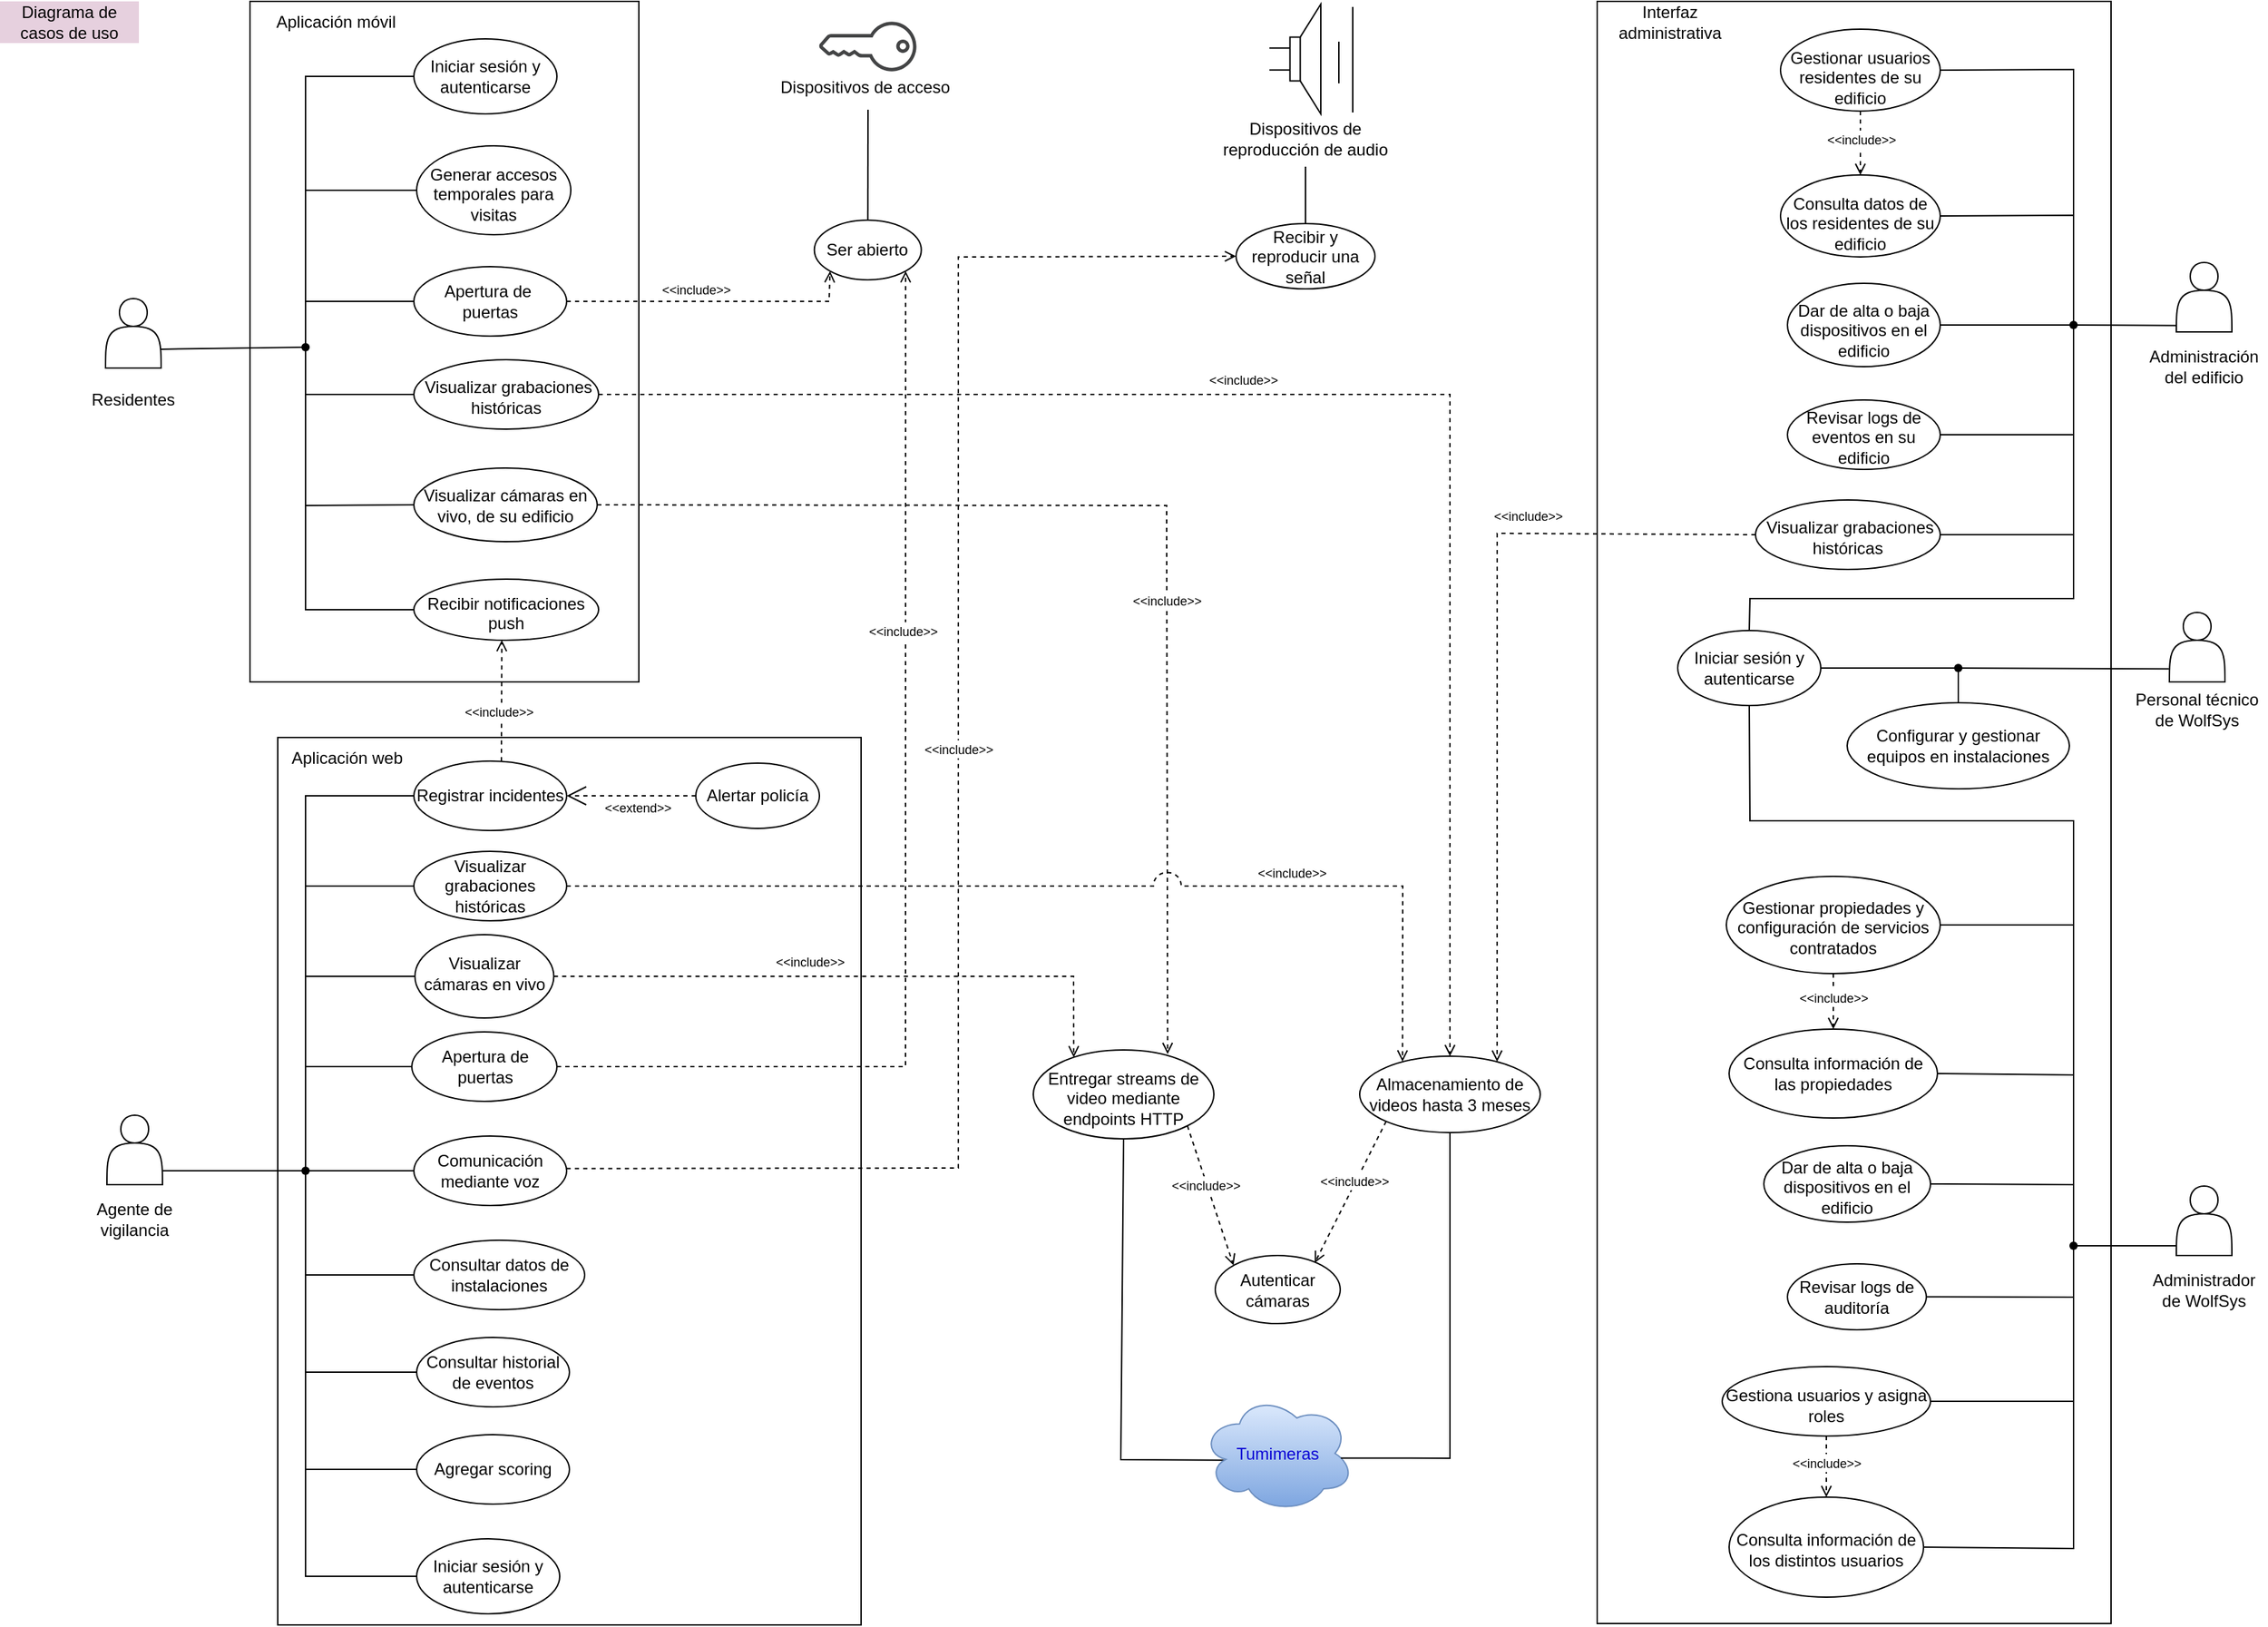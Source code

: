 <mxfile version="27.1.4">
  <diagram id="4iUrGiDWm0vwghRZuXir" name="Página-2">
    <mxGraphModel dx="2037" dy="1176" grid="1" gridSize="10" guides="1" tooltips="1" connect="1" arrows="1" fold="1" page="1" pageScale="1" pageWidth="827" pageHeight="1169" math="0" shadow="0">
      <root>
        <mxCell id="0" />
        <mxCell id="1" parent="0" />
        <mxCell id="lQxWWNtqG4bDfmxigFCw-112" value="" style="rounded=0;whiteSpace=wrap;html=1;fillColor=none;" parent="1" vertex="1">
          <mxGeometry x="210" y="530" width="420" height="639" as="geometry" />
        </mxCell>
        <mxCell id="lQxWWNtqG4bDfmxigFCw-110" value="" style="group" parent="1" vertex="1" connectable="0">
          <mxGeometry x="190" width="280" height="490" as="geometry" />
        </mxCell>
        <mxCell id="lQxWWNtqG4bDfmxigFCw-108" value="" style="rounded=0;whiteSpace=wrap;html=1;fillColor=none;" parent="lQxWWNtqG4bDfmxigFCw-110" vertex="1">
          <mxGeometry width="280" height="490" as="geometry" />
        </mxCell>
        <mxCell id="lQxWWNtqG4bDfmxigFCw-109" value="Aplicación móvil" style="text;html=1;align=center;verticalAlign=middle;whiteSpace=wrap;rounded=0;" parent="lQxWWNtqG4bDfmxigFCw-110" vertex="1">
          <mxGeometry x="6.5" width="110" height="30" as="geometry" />
        </mxCell>
        <mxCell id="lQxWWNtqG4bDfmxigFCw-114" value="" style="group" parent="1" vertex="1" connectable="0">
          <mxGeometry x="1160" width="370" height="1168" as="geometry" />
        </mxCell>
        <mxCell id="lQxWWNtqG4bDfmxigFCw-115" value="" style="rounded=0;whiteSpace=wrap;html=1;fillColor=none;" parent="lQxWWNtqG4bDfmxigFCw-114" vertex="1">
          <mxGeometry width="370" height="1168" as="geometry" />
        </mxCell>
        <mxCell id="lQxWWNtqG4bDfmxigFCw-116" value="Interfaz administrativa" style="text;html=1;align=center;verticalAlign=middle;whiteSpace=wrap;rounded=0;" parent="lQxWWNtqG4bDfmxigFCw-114" vertex="1">
          <mxGeometry width="104.68" height="30" as="geometry" />
        </mxCell>
        <mxCell id="KNWTGvwMhmIZGca2zw6_-16" value="Configurar y gestionar equipos en instalaciones" style="ellipse;whiteSpace=wrap;html=1;" parent="lQxWWNtqG4bDfmxigFCw-114" vertex="1">
          <mxGeometry x="180" y="505" width="160" height="62" as="geometry" />
        </mxCell>
        <mxCell id="HXHthZ5sKbgWvXNS_RRS-1" value="Iniciar sesión y autenticarse" style="ellipse;whiteSpace=wrap;html=1;" parent="lQxWWNtqG4bDfmxigFCw-114" vertex="1">
          <mxGeometry x="58" y="453" width="103" height="54" as="geometry" />
        </mxCell>
        <mxCell id="HXHthZ5sKbgWvXNS_RRS-4" value="" style="shape=waypoint;sketch=0;fillStyle=solid;size=6;pointerEvents=1;points=[];fillColor=none;resizable=0;rotatable=0;perimeter=centerPerimeter;snapToPoint=1;" parent="lQxWWNtqG4bDfmxigFCw-114" vertex="1">
          <mxGeometry x="250" y="470" width="20" height="20" as="geometry" />
        </mxCell>
        <mxCell id="HXHthZ5sKbgWvXNS_RRS-5" value="" style="endArrow=none;html=1;rounded=0;entryX=0.5;entryY=1.05;entryDx=0;entryDy=0;entryPerimeter=0;exitX=0.5;exitY=0;exitDx=0;exitDy=0;" parent="lQxWWNtqG4bDfmxigFCw-114" source="KNWTGvwMhmIZGca2zw6_-16" target="HXHthZ5sKbgWvXNS_RRS-4" edge="1">
          <mxGeometry width="50" height="50" relative="1" as="geometry">
            <mxPoint x="-100" y="540" as="sourcePoint" />
            <mxPoint x="-50" y="490" as="targetPoint" />
          </mxGeometry>
        </mxCell>
        <mxCell id="HXHthZ5sKbgWvXNS_RRS-6" value="" style="endArrow=none;html=1;rounded=0;entryX=0.3;entryY=0.55;entryDx=0;entryDy=0;entryPerimeter=0;exitX=1;exitY=0.5;exitDx=0;exitDy=0;" parent="lQxWWNtqG4bDfmxigFCw-114" source="HXHthZ5sKbgWvXNS_RRS-1" target="HXHthZ5sKbgWvXNS_RRS-4" edge="1">
          <mxGeometry width="50" height="50" relative="1" as="geometry">
            <mxPoint x="200" y="535" as="sourcePoint" />
            <mxPoint x="200" y="510" as="targetPoint" />
          </mxGeometry>
        </mxCell>
        <mxCell id="eDjh6nL97lz1F-s8YSqw-1" value="Diagrama de casos de uso" style="text;strokeColor=none;align=center;fillColor=#E6D0DE;html=1;verticalAlign=middle;whiteSpace=wrap;rounded=0;" parent="1" vertex="1">
          <mxGeometry x="10" width="100" height="30" as="geometry" />
        </mxCell>
        <mxCell id="KNWTGvwMhmIZGca2zw6_-7" value="&lt;div style=&quot;padding-top: 10px;&quot;&gt;&lt;font style=&quot;background-color: transparent; color: light-dark(rgb(0, 0, 0), rgb(255, 255, 255));&quot;&gt;G&lt;/font&gt;&lt;span style=&quot;background-color: transparent; color: light-dark(rgb(0, 0, 0), rgb(255, 255, 255));&quot;&gt;estionar usuarios residentes de su edificio&lt;/span&gt;&lt;/div&gt;" style="ellipse;whiteSpace=wrap;html=1;" parent="1" vertex="1">
          <mxGeometry x="1292" y="20" width="115" height="59" as="geometry" />
        </mxCell>
        <mxCell id="KNWTGvwMhmIZGca2zw6_-9" value="Dar de alta o baja dispositivos en el edificio" style="ellipse;whiteSpace=wrap;html=1;spacingTop=8;" parent="1" vertex="1">
          <mxGeometry x="1297" y="203" width="110" height="60" as="geometry" />
        </mxCell>
        <mxCell id="KNWTGvwMhmIZGca2zw6_-10" value="Revisar logs de eventos en su edificio" style="ellipse;whiteSpace=wrap;html=1;spacingTop=3;" parent="1" vertex="1">
          <mxGeometry x="1297" y="287" width="110" height="50" as="geometry" />
        </mxCell>
        <mxCell id="KNWTGvwMhmIZGca2zw6_-21" style="rounded=0;orthogonalLoop=1;jettySize=auto;html=1;entryX=0.767;entryY=1.033;entryDx=0;entryDy=0;endArrow=none;startFill=0;exitX=-0.008;exitY=0.813;exitDx=0;exitDy=0;exitPerimeter=0;entryPerimeter=0;" parent="1" source="KNWTGvwMhmIZGca2zw6_-15" target="HXHthZ5sKbgWvXNS_RRS-4" edge="1">
          <mxGeometry relative="1" as="geometry" />
        </mxCell>
        <mxCell id="jyVsmavHeeUqykLu8KDK-3" value="Apertura de&amp;nbsp;&lt;div&gt;puertas&lt;/div&gt;" style="ellipse;whiteSpace=wrap;html=1;" parent="1" vertex="1">
          <mxGeometry x="308" y="191" width="110" height="50" as="geometry" />
        </mxCell>
        <mxCell id="jyVsmavHeeUqykLu8KDK-9" value="Iniciar sesión y autenticarse" style="ellipse;whiteSpace=wrap;html=1;" parent="1" vertex="1">
          <mxGeometry x="308" y="27" width="103" height="54" as="geometry" />
        </mxCell>
        <mxCell id="lQxWWNtqG4bDfmxigFCw-46" style="rounded=0;orthogonalLoop=1;jettySize=auto;html=1;entryX=0.5;entryY=1;entryDx=0;entryDy=0;endArrow=none;startFill=0;exitX=0.153;exitY=0.558;exitDx=0;exitDy=0;exitPerimeter=0;" parent="1" source="fflOMiYAB2_iitW6ZZtB-2" target="dlPl0Mrd2QcQ7hibD2nx-1" edge="1">
          <mxGeometry relative="1" as="geometry">
            <mxPoint x="885.78" y="920.015" as="sourcePoint" />
            <mxPoint x="819" y="847" as="targetPoint" />
            <Array as="points">
              <mxPoint x="817" y="1050" />
            </Array>
          </mxGeometry>
        </mxCell>
        <mxCell id="fflOMiYAB2_iitW6ZZtB-2" value="Tumimeras" style="ellipse;shape=cloud;whiteSpace=wrap;html=1;fillColor=#dae8fc;strokeColor=#6c8ebf;gradientColor=#7ea6e0;fontColor=#0A03D5;" parent="1" vertex="1">
          <mxGeometry x="875" y="1003" width="110" height="85" as="geometry" />
        </mxCell>
        <mxCell id="dlPl0Mrd2QcQ7hibD2nx-1" value="Entregar streams de video mediante endpoints HTTP" style="ellipse;whiteSpace=wrap;html=1;spacingTop=5;" parent="1" vertex="1">
          <mxGeometry x="754" y="755" width="130" height="64" as="geometry" />
        </mxCell>
        <mxCell id="dlPl0Mrd2QcQ7hibD2nx-2" value="Almacenamiento de videos hasta 3 meses" style="ellipse;whiteSpace=wrap;html=1;" parent="1" vertex="1">
          <mxGeometry x="989" y="759.5" width="130" height="55" as="geometry" />
        </mxCell>
        <mxCell id="EDgg9b5FQJ5HNzyZv6Cs-2" value="" style="group" parent="1" vertex="1" connectable="0">
          <mxGeometry x="76" y="227" width="60" height="90" as="geometry" />
        </mxCell>
        <mxCell id="KNWTGvwMhmIZGca2zw6_-30" value="" style="shape=actor;whiteSpace=wrap;html=1;" parent="EDgg9b5FQJ5HNzyZv6Cs-2" vertex="1">
          <mxGeometry x="10" y="-13" width="40" height="50" as="geometry" />
        </mxCell>
        <mxCell id="EDgg9b5FQJ5HNzyZv6Cs-1" value="Residentes" style="text;html=1;align=center;verticalAlign=middle;whiteSpace=wrap;rounded=0;" parent="EDgg9b5FQJ5HNzyZv6Cs-2" vertex="1">
          <mxGeometry y="45" width="60" height="30" as="geometry" />
        </mxCell>
        <mxCell id="EDgg9b5FQJ5HNzyZv6Cs-6" value="" style="group" parent="1" vertex="1" connectable="0">
          <mxGeometry x="1552" y="188" width="90" height="90" as="geometry" />
        </mxCell>
        <mxCell id="UINYbhBxGCAPwCGBpaNX-1" value="" style="shape=actor;whiteSpace=wrap;html=1;" parent="EDgg9b5FQJ5HNzyZv6Cs-6" vertex="1">
          <mxGeometry x="25" width="40" height="50" as="geometry" />
        </mxCell>
        <mxCell id="EDgg9b5FQJ5HNzyZv6Cs-5" value="Administración del edificio" style="text;html=1;align=center;verticalAlign=middle;whiteSpace=wrap;rounded=0;" parent="EDgg9b5FQJ5HNzyZv6Cs-6" vertex="1">
          <mxGeometry y="60" width="90" height="30" as="geometry" />
        </mxCell>
        <mxCell id="EDgg9b5FQJ5HNzyZv6Cs-8" value="" style="group" parent="1" vertex="1" connectable="0">
          <mxGeometry x="1542" y="440" width="100" height="90" as="geometry" />
        </mxCell>
        <mxCell id="lQxWWNtqG4bDfmxigFCw-42" value="" style="group" parent="EDgg9b5FQJ5HNzyZv6Cs-8" vertex="1" connectable="0">
          <mxGeometry width="100" height="90" as="geometry" />
        </mxCell>
        <mxCell id="KNWTGvwMhmIZGca2zw6_-15" value="" style="shape=actor;whiteSpace=wrap;html=1;" parent="lQxWWNtqG4bDfmxigFCw-42" vertex="1">
          <mxGeometry x="30" width="40" height="50" as="geometry" />
        </mxCell>
        <mxCell id="EDgg9b5FQJ5HNzyZv6Cs-7" value="Personal técnico&lt;div&gt;de WolfSys&lt;/div&gt;" style="text;html=1;align=center;verticalAlign=middle;whiteSpace=wrap;rounded=0;" parent="lQxWWNtqG4bDfmxigFCw-42" vertex="1">
          <mxGeometry y="50" width="100" height="40" as="geometry" />
        </mxCell>
        <mxCell id="EDgg9b5FQJ5HNzyZv6Cs-14" value="Gestionar propiedades y configuración de servicios contratados" style="ellipse;whiteSpace=wrap;html=1;spacingTop=3;" parent="1" vertex="1">
          <mxGeometry x="1253" y="630" width="154" height="70" as="geometry" />
        </mxCell>
        <mxCell id="EDgg9b5FQJ5HNzyZv6Cs-16" value="Dar de alta o baja dispositivos en el edificio" style="ellipse;whiteSpace=wrap;html=1;spacingTop=4;" parent="1" vertex="1">
          <mxGeometry x="1280" y="824" width="120" height="55" as="geometry" />
        </mxCell>
        <mxCell id="EDgg9b5FQJ5HNzyZv6Cs-17" value="Revisar logs de auditoría" style="ellipse;whiteSpace=wrap;html=1;" parent="1" vertex="1">
          <mxGeometry x="1297" y="909" width="100" height="47.5" as="geometry" />
        </mxCell>
        <mxCell id="EDgg9b5FQJ5HNzyZv6Cs-18" value="" style="group" parent="1" vertex="1" connectable="0">
          <mxGeometry x="1552" y="853" width="90" height="90" as="geometry" />
        </mxCell>
        <mxCell id="EDgg9b5FQJ5HNzyZv6Cs-19" value="" style="shape=actor;whiteSpace=wrap;html=1;" parent="EDgg9b5FQJ5HNzyZv6Cs-18" vertex="1">
          <mxGeometry x="25" width="40" height="50" as="geometry" />
        </mxCell>
        <mxCell id="EDgg9b5FQJ5HNzyZv6Cs-20" value="Administrador de WolfSys" style="text;html=1;align=center;verticalAlign=middle;whiteSpace=wrap;rounded=0;" parent="EDgg9b5FQJ5HNzyZv6Cs-18" vertex="1">
          <mxGeometry y="60" width="90" height="30" as="geometry" />
        </mxCell>
        <mxCell id="C1ZqNo3g0uRj0quv4tJb-1" value="" style="endArrow=none;html=1;rounded=0;entryX=0.39;entryY=0.57;entryDx=0;entryDy=0;entryPerimeter=0;exitX=0.985;exitY=0.729;exitDx=0;exitDy=0;exitPerimeter=0;" parent="1" source="KNWTGvwMhmIZGca2zw6_-30" target="C1ZqNo3g0uRj0quv4tJb-5" edge="1">
          <mxGeometry width="50" height="50" relative="1" as="geometry">
            <mxPoint x="131" y="281" as="sourcePoint" />
            <mxPoint x="225" y="283" as="targetPoint" />
          </mxGeometry>
        </mxCell>
        <mxCell id="C1ZqNo3g0uRj0quv4tJb-5" value="" style="shape=waypoint;sketch=0;fillStyle=solid;size=6;pointerEvents=1;points=[];fillColor=none;resizable=0;rotatable=0;perimeter=centerPerimeter;snapToPoint=1;" parent="1" vertex="1">
          <mxGeometry x="220" y="239" width="20" height="20" as="geometry" />
        </mxCell>
        <mxCell id="C1ZqNo3g0uRj0quv4tJb-8" value="" style="endArrow=none;html=1;rounded=0;entryX=0;entryY=0.5;entryDx=0;entryDy=0;exitX=0.567;exitY=0.4;exitDx=0;exitDy=0;exitPerimeter=0;startFill=0;" parent="1" source="C1ZqNo3g0uRj0quv4tJb-5" target="lQxWWNtqG4bDfmxigFCw-40" edge="1">
          <mxGeometry width="50" height="50" relative="1" as="geometry">
            <mxPoint x="230" y="313.0" as="sourcePoint" />
            <mxPoint x="308.0" y="437.5" as="targetPoint" />
            <Array as="points">
              <mxPoint x="230" y="438" />
            </Array>
          </mxGeometry>
        </mxCell>
        <mxCell id="C1ZqNo3g0uRj0quv4tJb-9" value="" style="endArrow=none;html=1;rounded=0;exitX=0.983;exitY=0.739;exitDx=0;exitDy=0;exitPerimeter=0;entryX=0;entryY=0.5;entryDx=0;entryDy=0;startFill=0;" parent="1" source="C1ZqNo3g0uRj0quv4tJb-5" target="lQxWWNtqG4bDfmxigFCw-52" edge="1">
          <mxGeometry width="50" height="50" relative="1" as="geometry">
            <mxPoint x="230" y="313.0" as="sourcePoint" />
            <mxPoint x="308.0" y="283.0" as="targetPoint" />
            <Array as="points">
              <mxPoint x="230" y="283" />
            </Array>
          </mxGeometry>
        </mxCell>
        <mxCell id="C1ZqNo3g0uRj0quv4tJb-11" value="" style="endArrow=none;html=1;rounded=0;entryX=0;entryY=0.5;entryDx=0;entryDy=0;exitX=0.606;exitY=0.578;exitDx=0;exitDy=0;exitPerimeter=0;startFill=0;" parent="1" source="C1ZqNo3g0uRj0quv4tJb-5" target="lQxWWNtqG4bDfmxigFCw-38" edge="1">
          <mxGeometry width="50" height="50" relative="1" as="geometry">
            <mxPoint x="230" y="313.0" as="sourcePoint" />
            <mxPoint x="308.0" y="363.0" as="targetPoint" />
            <Array as="points">
              <mxPoint x="230" y="363" />
            </Array>
          </mxGeometry>
        </mxCell>
        <mxCell id="C1ZqNo3g0uRj0quv4tJb-12" value="" style="endArrow=none;html=1;rounded=0;exitX=0.578;exitY=0.417;exitDx=0;exitDy=0;exitPerimeter=0;entryX=0;entryY=0.5;entryDx=0;entryDy=0;startFill=0;" parent="1" source="C1ZqNo3g0uRj0quv4tJb-5" target="jyVsmavHeeUqykLu8KDK-3" edge="1">
          <mxGeometry width="50" height="50" relative="1" as="geometry">
            <mxPoint x="230" y="313.0" as="sourcePoint" />
            <mxPoint x="301" y="435" as="targetPoint" />
            <Array as="points">
              <mxPoint x="230" y="216" />
            </Array>
          </mxGeometry>
        </mxCell>
        <mxCell id="f7MZcF2hOfcb5W9NIZy4-7" value="Comunicación mediante voz" style="ellipse;whiteSpace=wrap;html=1;" parent="1" vertex="1">
          <mxGeometry x="308" y="817" width="110" height="50" as="geometry" />
        </mxCell>
        <mxCell id="KNWTGvwMhmIZGca2zw6_-3" value="Consultar historial de eventos" style="ellipse;whiteSpace=wrap;html=1;" parent="1" vertex="1">
          <mxGeometry x="310" y="962" width="110" height="50" as="geometry" />
        </mxCell>
        <mxCell id="lQxWWNtqG4bDfmxigFCw-9" value="" style="endArrow=none;html=1;rounded=0;exitX=0.202;exitY=0.43;exitDx=0;exitDy=0;exitPerimeter=0;entryX=0;entryY=0.5;entryDx=0;entryDy=0;startFill=0;" parent="1" source="C1ZqNo3g0uRj0quv4tJb-5" target="lQxWWNtqG4bDfmxigFCw-53" edge="1">
          <mxGeometry width="50" height="50" relative="1" as="geometry">
            <mxPoint x="230" y="294" as="sourcePoint" />
            <mxPoint x="308.0" y="136.0" as="targetPoint" />
            <Array as="points">
              <mxPoint x="230" y="136" />
            </Array>
          </mxGeometry>
        </mxCell>
        <mxCell id="lQxWWNtqG4bDfmxigFCw-13" value="" style="group" parent="1" vertex="1" connectable="0">
          <mxGeometry x="77" y="802" width="60" height="90" as="geometry" />
        </mxCell>
        <mxCell id="3rKT1oW1F4L3wXqMYrQt-2" value="" style="shape=actor;whiteSpace=wrap;html=1;" parent="lQxWWNtqG4bDfmxigFCw-13" vertex="1">
          <mxGeometry x="10" width="40" height="50" as="geometry" />
        </mxCell>
        <mxCell id="EDgg9b5FQJ5HNzyZv6Cs-3" value="Agente de&lt;div&gt;vigilancia&lt;/div&gt;" style="text;html=1;align=center;verticalAlign=middle;whiteSpace=wrap;rounded=0;" parent="lQxWWNtqG4bDfmxigFCw-13" vertex="1">
          <mxGeometry y="60" width="60" height="30" as="geometry" />
        </mxCell>
        <mxCell id="lQxWWNtqG4bDfmxigFCw-15" value="" style="endArrow=none;html=1;rounded=0;exitX=0.998;exitY=0.8;exitDx=0;exitDy=0;entryX=0.39;entryY=0.57;entryDx=0;entryDy=0;entryPerimeter=0;exitPerimeter=0;" parent="1" source="3rKT1oW1F4L3wXqMYrQt-2" target="lQxWWNtqG4bDfmxigFCw-16" edge="1">
          <mxGeometry width="50" height="50" relative="1" as="geometry">
            <mxPoint x="127" y="843" as="sourcePoint" />
            <mxPoint x="225" y="843" as="targetPoint" />
          </mxGeometry>
        </mxCell>
        <mxCell id="lQxWWNtqG4bDfmxigFCw-16" value="" style="shape=waypoint;sketch=0;fillStyle=solid;size=6;pointerEvents=1;points=[];fillColor=none;resizable=0;rotatable=0;perimeter=centerPerimeter;snapToPoint=1;" parent="1" vertex="1">
          <mxGeometry x="220" y="832" width="20" height="20" as="geometry" />
        </mxCell>
        <mxCell id="lQxWWNtqG4bDfmxigFCw-17" value="" style="endArrow=none;html=1;rounded=0;entryX=0;entryY=0.5;entryDx=0;entryDy=0;exitX=0.567;exitY=0.4;exitDx=0;exitDy=0;exitPerimeter=0;startFill=0;" parent="1" source="lQxWWNtqG4bDfmxigFCw-16" target="lQxWWNtqG4bDfmxigFCw-36" edge="1">
          <mxGeometry width="50" height="50" relative="1" as="geometry">
            <mxPoint x="230" y="873.0" as="sourcePoint" />
            <mxPoint x="308.0" y="987" as="targetPoint" />
            <Array as="points">
              <mxPoint x="230" y="1057" />
            </Array>
          </mxGeometry>
        </mxCell>
        <mxCell id="lQxWWNtqG4bDfmxigFCw-18" value="" style="endArrow=none;html=1;rounded=0;exitX=0.983;exitY=0.739;exitDx=0;exitDy=0;exitPerimeter=0;entryX=0;entryY=0.5;entryDx=0;entryDy=0;startFill=0;" parent="1" source="lQxWWNtqG4bDfmxigFCw-16" target="f7MZcF2hOfcb5W9NIZy4-7" edge="1">
          <mxGeometry width="50" height="50" relative="1" as="geometry">
            <mxPoint x="230" y="873.0" as="sourcePoint" />
            <mxPoint x="308" y="843" as="targetPoint" />
          </mxGeometry>
        </mxCell>
        <mxCell id="lQxWWNtqG4bDfmxigFCw-19" value="" style="endArrow=none;html=1;rounded=0;entryX=0;entryY=0.5;entryDx=0;entryDy=0;exitX=0.606;exitY=0.578;exitDx=0;exitDy=0;exitPerimeter=0;startFill=0;" parent="1" source="lQxWWNtqG4bDfmxigFCw-16" target="KNWTGvwMhmIZGca2zw6_-3" edge="1">
          <mxGeometry width="50" height="50" relative="1" as="geometry">
            <mxPoint x="230" y="873.0" as="sourcePoint" />
            <mxPoint x="308" y="923" as="targetPoint" />
            <Array as="points">
              <mxPoint x="230" y="987" />
            </Array>
          </mxGeometry>
        </mxCell>
        <mxCell id="lQxWWNtqG4bDfmxigFCw-20" value="" style="endArrow=none;html=1;rounded=0;exitX=0.578;exitY=0.417;exitDx=0;exitDy=0;exitPerimeter=0;entryX=0;entryY=0.5;entryDx=0;entryDy=0;startFill=0;" parent="1" source="lQxWWNtqG4bDfmxigFCw-16" target="lQxWWNtqG4bDfmxigFCw-64" edge="1">
          <mxGeometry width="50" height="50" relative="1" as="geometry">
            <mxPoint x="230" y="808.0" as="sourcePoint" />
            <mxPoint x="308.0" y="702" as="targetPoint" />
            <Array as="points">
              <mxPoint x="230" y="702" />
            </Array>
          </mxGeometry>
        </mxCell>
        <mxCell id="lQxWWNtqG4bDfmxigFCw-21" value="" style="endArrow=none;html=1;rounded=0;exitX=0.202;exitY=0.43;exitDx=0;exitDy=0;exitPerimeter=0;entryX=0;entryY=0.5;entryDx=0;entryDy=0;startFill=0;" parent="1" source="lQxWWNtqG4bDfmxigFCw-16" target="lQxWWNtqG4bDfmxigFCw-65" edge="1">
          <mxGeometry width="50" height="50" relative="1" as="geometry">
            <mxPoint x="230" y="789" as="sourcePoint" />
            <mxPoint x="308" y="637" as="targetPoint" />
            <Array as="points">
              <mxPoint x="230" y="637" />
            </Array>
          </mxGeometry>
        </mxCell>
        <mxCell id="lQxWWNtqG4bDfmxigFCw-22" value="" style="endArrow=none;html=1;rounded=0;exitX=0.762;exitY=0.121;exitDx=0;exitDy=0;exitPerimeter=0;entryX=0;entryY=0.5;entryDx=0;entryDy=0;startFill=0;" parent="1" source="lQxWWNtqG4bDfmxigFCw-16" target="lQxWWNtqG4bDfmxigFCw-33" edge="1">
          <mxGeometry width="50" height="50" relative="1" as="geometry">
            <mxPoint x="291" y="818" as="sourcePoint" />
            <mxPoint x="308" y="572" as="targetPoint" />
            <Array as="points">
              <mxPoint x="230" y="572" />
            </Array>
          </mxGeometry>
        </mxCell>
        <mxCell id="lQxWWNtqG4bDfmxigFCw-23" value="Iniciar sesión y autenticarse" style="ellipse;whiteSpace=wrap;html=1;" parent="1" vertex="1">
          <mxGeometry x="310" y="1107" width="103" height="54" as="geometry" />
        </mxCell>
        <mxCell id="lQxWWNtqG4bDfmxigFCw-30" value="" style="endArrow=none;html=1;rounded=0;entryX=0;entryY=0.5;entryDx=0;entryDy=0;exitX=0.398;exitY=0.917;exitDx=0;exitDy=0;exitPerimeter=0;startFill=0;" parent="1" source="lQxWWNtqG4bDfmxigFCw-16" target="lQxWWNtqG4bDfmxigFCw-23" edge="1">
          <mxGeometry width="50" height="50" relative="1" as="geometry">
            <mxPoint x="230" y="922" as="sourcePoint" />
            <mxPoint x="308" y="1067" as="targetPoint" />
            <Array as="points">
              <mxPoint x="230" y="1134" />
            </Array>
          </mxGeometry>
        </mxCell>
        <mxCell id="lQxWWNtqG4bDfmxigFCw-31" value="" style="endArrow=none;html=1;rounded=0;exitX=0.337;exitY=0.063;exitDx=0;exitDy=0;exitPerimeter=0;entryX=0;entryY=0.5;entryDx=0;entryDy=0;strokeColor=default;startFill=0;" parent="1" source="C1ZqNo3g0uRj0quv4tJb-5" target="jyVsmavHeeUqykLu8KDK-9" edge="1">
          <mxGeometry width="50" height="50" relative="1" as="geometry">
            <mxPoint x="230" y="163" as="sourcePoint" />
            <mxPoint x="308" y="51" as="targetPoint" />
            <Array as="points">
              <mxPoint x="230" y="54" />
            </Array>
          </mxGeometry>
        </mxCell>
        <mxCell id="lQxWWNtqG4bDfmxigFCw-32" value="Alertar policía" style="ellipse;whiteSpace=wrap;html=1;" parent="1" vertex="1">
          <mxGeometry x="511" y="548.5" width="89" height="47" as="geometry" />
        </mxCell>
        <mxCell id="lQxWWNtqG4bDfmxigFCw-33" value="Registrar incidentes" style="ellipse;whiteSpace=wrap;html=1;" parent="1" vertex="1">
          <mxGeometry x="308" y="547" width="110" height="50" as="geometry" />
        </mxCell>
        <mxCell id="lQxWWNtqG4bDfmxigFCw-34" value="&amp;lt;&amp;lt;extend&amp;gt;&amp;gt;" style="endArrow=open;endSize=12;dashed=1;html=1;rounded=0;exitX=0;exitY=0.5;exitDx=0;exitDy=0;entryX=1;entryY=0.5;entryDx=0;entryDy=0;fontSize=9;" parent="1" source="lQxWWNtqG4bDfmxigFCw-32" target="lQxWWNtqG4bDfmxigFCw-33" edge="1">
          <mxGeometry x="-0.097" y="9" width="160" relative="1" as="geometry">
            <mxPoint x="633" y="200" as="sourcePoint" />
            <mxPoint x="737" y="67" as="targetPoint" />
            <mxPoint as="offset" />
          </mxGeometry>
        </mxCell>
        <mxCell id="lQxWWNtqG4bDfmxigFCw-36" value="Agregar scoring" style="ellipse;whiteSpace=wrap;html=1;" parent="1" vertex="1">
          <mxGeometry x="310" y="1032" width="110" height="50" as="geometry" />
        </mxCell>
        <mxCell id="lQxWWNtqG4bDfmxigFCw-38" value="Visualizar cámaras en vivo, de su edificio" style="ellipse;whiteSpace=wrap;html=1;" parent="1" vertex="1">
          <mxGeometry x="308" y="336" width="132" height="53" as="geometry" />
        </mxCell>
        <mxCell id="lQxWWNtqG4bDfmxigFCw-40" value="&lt;div style=&quot;padding-top: 5px;&quot;&gt;&lt;span style=&quot;background-color: transparent; color: light-dark(rgb(0, 0, 0), rgb(255, 255, 255));&quot;&gt;Recibir notificaciones push&lt;/span&gt;&lt;/div&gt;" style="ellipse;whiteSpace=wrap;html=1;" parent="1" vertex="1">
          <mxGeometry x="308" y="416" width="133" height="44" as="geometry" />
        </mxCell>
        <mxCell id="lQxWWNtqG4bDfmxigFCw-41" style="rounded=0;orthogonalLoop=1;jettySize=auto;html=1;entryX=0.476;entryY=0.996;entryDx=0;entryDy=0;entryPerimeter=0;exitX=0.573;exitY=0.003;exitDx=0;exitDy=0;exitPerimeter=0;endArrow=open;startFill=0;endFill=0;dashed=1;" parent="1" source="lQxWWNtqG4bDfmxigFCw-33" target="lQxWWNtqG4bDfmxigFCw-40" edge="1">
          <mxGeometry relative="1" as="geometry">
            <mxPoint x="371" y="551" as="sourcePoint" />
          </mxGeometry>
        </mxCell>
        <mxCell id="lQxWWNtqG4bDfmxigFCw-43" value="&lt;font style=&quot;font-size: 9px;&quot;&gt;&amp;lt;&amp;lt;include&amp;gt;&amp;gt;&lt;/font&gt;" style="edgeLabel;html=1;align=center;verticalAlign=middle;resizable=0;points=[];" parent="lQxWWNtqG4bDfmxigFCw-41" vertex="1" connectable="0">
          <mxGeometry x="0.02" relative="1" as="geometry">
            <mxPoint x="-2" y="8" as="offset" />
          </mxGeometry>
        </mxCell>
        <mxCell id="lQxWWNtqG4bDfmxigFCw-49" style="rounded=0;orthogonalLoop=1;jettySize=auto;html=1;exitX=1;exitY=1;exitDx=0;exitDy=0;endArrow=open;startFill=0;endFill=0;dashed=1;entryX=0;entryY=0;entryDx=0;entryDy=0;" parent="1" source="dlPl0Mrd2QcQ7hibD2nx-1" target="lQxWWNtqG4bDfmxigFCw-45" edge="1">
          <mxGeometry relative="1" as="geometry">
            <mxPoint x="659" y="658" as="sourcePoint" />
            <mxPoint x="934" y="682" as="targetPoint" />
          </mxGeometry>
        </mxCell>
        <mxCell id="lQxWWNtqG4bDfmxigFCw-50" value="&lt;font style=&quot;font-size: 9px;&quot;&gt;&amp;lt;&amp;lt;include&amp;gt;&amp;gt;&lt;/font&gt;" style="edgeLabel;html=1;align=center;verticalAlign=middle;resizable=0;points=[];" parent="lQxWWNtqG4bDfmxigFCw-49" vertex="1" connectable="0">
          <mxGeometry x="0.02" relative="1" as="geometry">
            <mxPoint x="-4" y="-9" as="offset" />
          </mxGeometry>
        </mxCell>
        <mxCell id="lQxWWNtqG4bDfmxigFCw-52" value="&amp;nbsp;Visualizar grabaciones históricas" style="ellipse;whiteSpace=wrap;html=1;spacingTop=3;" parent="1" vertex="1">
          <mxGeometry x="308" y="258" width="133" height="50" as="geometry" />
        </mxCell>
        <mxCell id="lQxWWNtqG4bDfmxigFCw-53" value="Generar accesos temporales para visitas" style="ellipse;whiteSpace=wrap;html=1;spacingTop=5;" parent="1" vertex="1">
          <mxGeometry x="310" y="104" width="111" height="64" as="geometry" />
        </mxCell>
        <mxCell id="lQxWWNtqG4bDfmxigFCw-55" style="rounded=0;orthogonalLoop=1;jettySize=auto;html=1;entryX=0.5;entryY=1;entryDx=0;entryDy=0;endArrow=none;startFill=0;exitX=0.913;exitY=0.539;exitDx=0;exitDy=0;exitPerimeter=0;" parent="1" source="fflOMiYAB2_iitW6ZZtB-2" target="dlPl0Mrd2QcQ7hibD2nx-2" edge="1">
          <mxGeometry relative="1" as="geometry">
            <mxPoint x="946" y="945" as="sourcePoint" />
            <mxPoint x="879" y="872" as="targetPoint" />
            <Array as="points">
              <mxPoint x="1054" y="1049" />
            </Array>
          </mxGeometry>
        </mxCell>
        <mxCell id="lQxWWNtqG4bDfmxigFCw-56" style="rounded=0;orthogonalLoop=1;jettySize=auto;html=1;exitX=0;exitY=1;exitDx=0;exitDy=0;endArrow=open;startFill=0;endFill=0;dashed=1;entryX=0.796;entryY=0.108;entryDx=0;entryDy=0;entryPerimeter=0;" parent="1" source="dlPl0Mrd2QcQ7hibD2nx-2" target="lQxWWNtqG4bDfmxigFCw-45" edge="1">
          <mxGeometry relative="1" as="geometry">
            <mxPoint x="879" y="812" as="sourcePoint" />
            <mxPoint x="911" y="829" as="targetPoint" />
          </mxGeometry>
        </mxCell>
        <mxCell id="lQxWWNtqG4bDfmxigFCw-57" value="&lt;font style=&quot;font-size: 9px;&quot;&gt;&amp;lt;&amp;lt;include&amp;gt;&amp;gt;&lt;/font&gt;" style="edgeLabel;html=1;align=center;verticalAlign=middle;resizable=0;points=[];" parent="lQxWWNtqG4bDfmxigFCw-56" vertex="1" connectable="0">
          <mxGeometry x="0.02" relative="1" as="geometry">
            <mxPoint x="3" y="-9" as="offset" />
          </mxGeometry>
        </mxCell>
        <mxCell id="lQxWWNtqG4bDfmxigFCw-45" value="Autenticar cámaras" style="ellipse;whiteSpace=wrap;html=1;spacingTop=0;" parent="1" vertex="1">
          <mxGeometry x="885" y="903" width="90" height="49" as="geometry" />
        </mxCell>
        <mxCell id="lQxWWNtqG4bDfmxigFCw-58" value="Consultar datos de instalaciones" style="ellipse;whiteSpace=wrap;html=1;" parent="1" vertex="1">
          <mxGeometry x="308" y="892" width="123" height="50" as="geometry" />
        </mxCell>
        <mxCell id="lQxWWNtqG4bDfmxigFCw-59" value="Apertura de puertas" style="ellipse;whiteSpace=wrap;html=1;" parent="1" vertex="1">
          <mxGeometry x="306.5" y="742" width="104.5" height="50" as="geometry" />
        </mxCell>
        <mxCell id="lQxWWNtqG4bDfmxigFCw-60" value="" style="endArrow=none;html=1;rounded=0;exitX=0.257;exitY=0.429;exitDx=0;exitDy=0;exitPerimeter=0;entryX=0;entryY=0.5;entryDx=0;entryDy=0;startFill=0;" parent="1" source="lQxWWNtqG4bDfmxigFCw-16" target="lQxWWNtqG4bDfmxigFCw-59" edge="1">
          <mxGeometry width="50" height="50" relative="1" as="geometry">
            <mxPoint x="271" y="862" as="sourcePoint" />
            <mxPoint x="349" y="722" as="targetPoint" />
            <Array as="points">
              <mxPoint x="230" y="767" />
            </Array>
          </mxGeometry>
        </mxCell>
        <mxCell id="lQxWWNtqG4bDfmxigFCw-61" value="" style="endArrow=none;html=1;rounded=0;exitX=0.357;exitY=0.533;exitDx=0;exitDy=0;exitPerimeter=0;entryX=0;entryY=0.5;entryDx=0;entryDy=0;startFill=0;" parent="1" source="lQxWWNtqG4bDfmxigFCw-16" target="lQxWWNtqG4bDfmxigFCw-58" edge="1">
          <mxGeometry width="50" height="50" relative="1" as="geometry">
            <mxPoint x="221" y="1032" as="sourcePoint" />
            <mxPoint x="299" y="892" as="targetPoint" />
            <Array as="points">
              <mxPoint x="230" y="917" />
            </Array>
          </mxGeometry>
        </mxCell>
        <mxCell id="lQxWWNtqG4bDfmxigFCw-62" style="rounded=0;orthogonalLoop=1;jettySize=auto;html=1;entryX=0.224;entryY=0.083;entryDx=0;entryDy=0;exitX=1;exitY=0.5;exitDx=0;exitDy=0;endArrow=open;startFill=0;endFill=0;dashed=1;entryPerimeter=0;" parent="1" source="lQxWWNtqG4bDfmxigFCw-64" target="dlPl0Mrd2QcQ7hibD2nx-1" edge="1">
          <mxGeometry relative="1" as="geometry">
            <mxPoint x="471" y="687" as="sourcePoint" />
            <mxPoint x="494" y="592" as="targetPoint" />
            <Array as="points">
              <mxPoint x="783" y="702" />
            </Array>
          </mxGeometry>
        </mxCell>
        <mxCell id="lQxWWNtqG4bDfmxigFCw-63" value="&lt;font style=&quot;font-size: 9px;&quot;&gt;&amp;lt;&amp;lt;include&amp;gt;&amp;gt;&lt;/font&gt;" style="edgeLabel;html=1;align=center;verticalAlign=middle;resizable=0;points=[];" parent="lQxWWNtqG4bDfmxigFCw-62" vertex="1" connectable="0">
          <mxGeometry x="0.02" relative="1" as="geometry">
            <mxPoint x="-37" y="-11" as="offset" />
          </mxGeometry>
        </mxCell>
        <mxCell id="lQxWWNtqG4bDfmxigFCw-64" value="Visualizar cámaras en vivo" style="ellipse;whiteSpace=wrap;html=1;spacingTop=-4;" parent="1" vertex="1">
          <mxGeometry x="308.75" y="672" width="100" height="60" as="geometry" />
        </mxCell>
        <mxCell id="lQxWWNtqG4bDfmxigFCw-65" value="Visualizar grabaciones históricas" style="ellipse;whiteSpace=wrap;html=1;" parent="1" vertex="1">
          <mxGeometry x="308" y="612" width="110" height="50" as="geometry" />
        </mxCell>
        <mxCell id="lQxWWNtqG4bDfmxigFCw-66" style="rounded=0;orthogonalLoop=1;jettySize=auto;html=1;entryX=0.744;entryY=0.047;entryDx=0;entryDy=0;exitX=1;exitY=0.5;exitDx=0;exitDy=0;endArrow=open;startFill=0;endFill=0;dashed=1;entryPerimeter=0;" parent="1" source="lQxWWNtqG4bDfmxigFCw-38" target="dlPl0Mrd2QcQ7hibD2nx-1" edge="1">
          <mxGeometry relative="1" as="geometry">
            <mxPoint x="524" y="668" as="sourcePoint" />
            <mxPoint x="524" y="562" as="targetPoint" />
            <Array as="points">
              <mxPoint x="850" y="363" />
            </Array>
          </mxGeometry>
        </mxCell>
        <mxCell id="lQxWWNtqG4bDfmxigFCw-67" value="&lt;font style=&quot;font-size: 9px;&quot;&gt;&amp;lt;&amp;lt;include&amp;gt;&amp;gt;&lt;/font&gt;" style="edgeLabel;html=1;align=center;verticalAlign=middle;resizable=0;points=[];" parent="lQxWWNtqG4bDfmxigFCw-66" vertex="1" connectable="0">
          <mxGeometry x="0.02" relative="1" as="geometry">
            <mxPoint y="67" as="offset" />
          </mxGeometry>
        </mxCell>
        <mxCell id="lQxWWNtqG4bDfmxigFCw-68" style="rounded=0;orthogonalLoop=1;jettySize=auto;html=1;entryX=0.237;entryY=0.071;entryDx=0;entryDy=0;exitX=1;exitY=0.5;exitDx=0;exitDy=0;endArrow=open;startFill=0;endFill=0;dashed=1;jumpStyle=arc;jumpSize=20;entryPerimeter=0;" parent="1" source="lQxWWNtqG4bDfmxigFCw-65" target="dlPl0Mrd2QcQ7hibD2nx-2" edge="1">
          <mxGeometry relative="1" as="geometry">
            <mxPoint x="487" y="687" as="sourcePoint" />
            <mxPoint x="684" y="722" as="targetPoint" />
            <Array as="points">
              <mxPoint x="1020" y="637" />
            </Array>
          </mxGeometry>
        </mxCell>
        <mxCell id="lQxWWNtqG4bDfmxigFCw-69" value="&lt;font style=&quot;font-size: 9px;&quot;&gt;&amp;lt;&amp;lt;include&amp;gt;&amp;gt;&lt;/font&gt;" style="edgeLabel;html=1;align=center;verticalAlign=middle;resizable=0;points=[];" parent="lQxWWNtqG4bDfmxigFCw-68" vertex="1" connectable="0">
          <mxGeometry x="0.02" relative="1" as="geometry">
            <mxPoint x="150" y="-10" as="offset" />
          </mxGeometry>
        </mxCell>
        <mxCell id="lQxWWNtqG4bDfmxigFCw-70" style="rounded=0;orthogonalLoop=1;jettySize=auto;html=1;entryX=0.5;entryY=0;entryDx=0;entryDy=0;exitX=1;exitY=0.5;exitDx=0;exitDy=0;endArrow=open;startFill=0;endFill=0;dashed=1;" parent="1" source="lQxWWNtqG4bDfmxigFCw-52" target="dlPl0Mrd2QcQ7hibD2nx-2" edge="1">
          <mxGeometry relative="1" as="geometry">
            <mxPoint x="768.5" y="372" as="sourcePoint" />
            <mxPoint x="999.5" y="733" as="targetPoint" />
            <Array as="points">
              <mxPoint x="1054" y="283" />
            </Array>
          </mxGeometry>
        </mxCell>
        <mxCell id="lQxWWNtqG4bDfmxigFCw-71" value="&lt;font style=&quot;font-size: 9px;&quot;&gt;&amp;lt;&amp;lt;include&amp;gt;&amp;gt;&lt;/font&gt;" style="edgeLabel;html=1;align=center;verticalAlign=middle;resizable=0;points=[];" parent="lQxWWNtqG4bDfmxigFCw-70" vertex="1" connectable="0">
          <mxGeometry x="0.02" relative="1" as="geometry">
            <mxPoint x="-92" y="-11" as="offset" />
          </mxGeometry>
        </mxCell>
        <mxCell id="lQxWWNtqG4bDfmxigFCw-74" value="" style="endArrow=none;html=1;rounded=0;entryX=0.39;entryY=0.57;entryDx=0;entryDy=0;entryPerimeter=0;exitX=-0.009;exitY=0.861;exitDx=0;exitDy=0;exitPerimeter=0;" parent="1" source="EDgg9b5FQJ5HNzyZv6Cs-19" target="lQxWWNtqG4bDfmxigFCw-75" edge="1">
          <mxGeometry width="50" height="50" relative="1" as="geometry">
            <mxPoint x="1543" y="894" as="sourcePoint" />
            <mxPoint x="1167" y="919" as="targetPoint" />
          </mxGeometry>
        </mxCell>
        <mxCell id="lQxWWNtqG4bDfmxigFCw-75" value="" style="shape=waypoint;sketch=0;fillStyle=solid;size=6;pointerEvents=1;points=[];fillColor=none;resizable=0;rotatable=0;perimeter=centerPerimeter;snapToPoint=1;" parent="1" vertex="1">
          <mxGeometry x="1493" y="886" width="20" height="20" as="geometry" />
        </mxCell>
        <mxCell id="lQxWWNtqG4bDfmxigFCw-76" value="" style="endArrow=none;html=1;rounded=0;entryX=1;entryY=0.5;entryDx=0;entryDy=0;exitX=0.567;exitY=0.4;exitDx=0;exitDy=0;exitPerimeter=0;startFill=0;" parent="1" source="lQxWWNtqG4bDfmxigFCw-75" target="lQxWWNtqG4bDfmxigFCw-89" edge="1">
          <mxGeometry width="50" height="50" relative="1" as="geometry">
            <mxPoint x="1172" y="949" as="sourcePoint" />
            <mxPoint x="1250.0" y="1074" as="targetPoint" />
            <Array as="points">
              <mxPoint x="1503" y="1114" />
            </Array>
          </mxGeometry>
        </mxCell>
        <mxCell id="lQxWWNtqG4bDfmxigFCw-77" value="" style="endArrow=none;html=1;rounded=0;exitX=0.983;exitY=0.739;exitDx=0;exitDy=0;exitPerimeter=0;entryX=1;entryY=0.5;entryDx=0;entryDy=0;startFill=0;" parent="1" source="lQxWWNtqG4bDfmxigFCw-75" target="EDgg9b5FQJ5HNzyZv6Cs-17" edge="1">
          <mxGeometry width="50" height="50" relative="1" as="geometry">
            <mxPoint x="1172" y="949" as="sourcePoint" />
            <mxPoint x="1251.0" y="919.5" as="targetPoint" />
            <Array as="points">
              <mxPoint x="1503" y="933" />
            </Array>
          </mxGeometry>
        </mxCell>
        <mxCell id="lQxWWNtqG4bDfmxigFCw-78" value="" style="endArrow=none;html=1;rounded=0;entryX=1;entryY=0.5;entryDx=0;entryDy=0;exitX=0.606;exitY=0.578;exitDx=0;exitDy=0;exitPerimeter=0;startFill=0;" parent="1" source="lQxWWNtqG4bDfmxigFCw-75" target="lQxWWNtqG4bDfmxigFCw-88" edge="1">
          <mxGeometry width="50" height="50" relative="1" as="geometry">
            <mxPoint x="1172" y="949" as="sourcePoint" />
            <mxPoint x="1250.0" y="998.5" as="targetPoint" />
            <Array as="points">
              <mxPoint x="1503" y="1008" />
            </Array>
          </mxGeometry>
        </mxCell>
        <mxCell id="lQxWWNtqG4bDfmxigFCw-79" value="" style="endArrow=none;html=1;rounded=0;exitX=0.578;exitY=0.417;exitDx=0;exitDy=0;exitPerimeter=0;entryX=1;entryY=0.5;entryDx=0;entryDy=0;startFill=0;" parent="1" source="lQxWWNtqG4bDfmxigFCw-75" target="EDgg9b5FQJ5HNzyZv6Cs-16" edge="1">
          <mxGeometry width="50" height="50" relative="1" as="geometry">
            <mxPoint x="1172" y="949" as="sourcePoint" />
            <mxPoint x="1254.0" y="852.0" as="targetPoint" />
            <Array as="points">
              <mxPoint x="1503" y="852" />
            </Array>
          </mxGeometry>
        </mxCell>
        <mxCell id="lQxWWNtqG4bDfmxigFCw-80" value="" style="endArrow=none;html=1;rounded=0;exitX=0.202;exitY=0.43;exitDx=0;exitDy=0;exitPerimeter=0;entryX=1;entryY=0.5;entryDx=0;entryDy=0;startFill=0;" parent="1" source="lQxWWNtqG4bDfmxigFCw-75" target="lQxWWNtqG4bDfmxigFCw-85" edge="1">
          <mxGeometry width="50" height="50" relative="1" as="geometry">
            <mxPoint x="1172" y="930" as="sourcePoint" />
            <mxPoint x="1250.0" y="772" as="targetPoint" />
            <Array as="points">
              <mxPoint x="1503" y="773" />
            </Array>
          </mxGeometry>
        </mxCell>
        <mxCell id="lQxWWNtqG4bDfmxigFCw-81" value="" style="endArrow=none;html=1;rounded=0;exitX=0.337;exitY=0.063;exitDx=0;exitDy=0;exitPerimeter=0;entryX=1;entryY=0.5;entryDx=0;entryDy=0;strokeColor=default;startFill=0;" parent="1" source="lQxWWNtqG4bDfmxigFCw-75" target="EDgg9b5FQJ5HNzyZv6Cs-14" edge="1">
          <mxGeometry width="50" height="50" relative="1" as="geometry">
            <mxPoint x="1172" y="808" as="sourcePoint" />
            <mxPoint x="1250.0" y="699" as="targetPoint" />
            <Array as="points">
              <mxPoint x="1503" y="665" />
            </Array>
          </mxGeometry>
        </mxCell>
        <mxCell id="lQxWWNtqG4bDfmxigFCw-85" value="Consulta información de las propiedades" style="ellipse;whiteSpace=wrap;html=1;spacingTop=0;" parent="1" vertex="1">
          <mxGeometry x="1255" y="740" width="150" height="64" as="geometry" />
        </mxCell>
        <mxCell id="lQxWWNtqG4bDfmxigFCw-86" style="rounded=0;orthogonalLoop=1;jettySize=auto;html=1;entryX=0.5;entryY=0;entryDx=0;entryDy=0;exitX=0.5;exitY=1;exitDx=0;exitDy=0;endArrow=open;startFill=0;endFill=0;dashed=1;" parent="1" source="EDgg9b5FQJ5HNzyZv6Cs-14" target="lQxWWNtqG4bDfmxigFCw-85" edge="1">
          <mxGeometry relative="1" as="geometry">
            <mxPoint x="1389" y="758.5" as="sourcePoint" />
            <mxPoint x="1389" y="684.5" as="targetPoint" />
          </mxGeometry>
        </mxCell>
        <mxCell id="lQxWWNtqG4bDfmxigFCw-87" value="&lt;font style=&quot;font-size: 9px;&quot;&gt;&amp;lt;&amp;lt;include&amp;gt;&amp;gt;&lt;/font&gt;" style="edgeLabel;html=1;align=center;verticalAlign=middle;resizable=0;points=[];" parent="lQxWWNtqG4bDfmxigFCw-86" vertex="1" connectable="0">
          <mxGeometry x="0.02" relative="1" as="geometry">
            <mxPoint y="-4" as="offset" />
          </mxGeometry>
        </mxCell>
        <mxCell id="lQxWWNtqG4bDfmxigFCw-88" value="Gestiona usuarios y asigna roles" style="ellipse;whiteSpace=wrap;html=1;spacingTop=6;" parent="1" vertex="1">
          <mxGeometry x="1250" y="983" width="150" height="50" as="geometry" />
        </mxCell>
        <mxCell id="lQxWWNtqG4bDfmxigFCw-89" value="Consulta información de los distintos usuarios" style="ellipse;whiteSpace=wrap;html=1;spacingTop=3;" parent="1" vertex="1">
          <mxGeometry x="1255" y="1077" width="140" height="72" as="geometry" />
        </mxCell>
        <mxCell id="lQxWWNtqG4bDfmxigFCw-90" style="rounded=0;orthogonalLoop=1;jettySize=auto;html=1;entryX=0.5;entryY=0;entryDx=0;entryDy=0;exitX=0.5;exitY=1;exitDx=0;exitDy=0;endArrow=open;startFill=0;endFill=0;dashed=1;" parent="1" source="lQxWWNtqG4bDfmxigFCw-88" target="lQxWWNtqG4bDfmxigFCw-89" edge="1">
          <mxGeometry relative="1" as="geometry">
            <mxPoint x="1402.88" y="1033" as="sourcePoint" />
            <mxPoint x="1401.88" y="1095" as="targetPoint" />
          </mxGeometry>
        </mxCell>
        <mxCell id="lQxWWNtqG4bDfmxigFCw-91" value="&lt;font style=&quot;font-size: 9px;&quot;&gt;&amp;lt;&amp;lt;include&amp;gt;&amp;gt;&lt;/font&gt;" style="edgeLabel;html=1;align=center;verticalAlign=middle;resizable=0;points=[];" parent="lQxWWNtqG4bDfmxigFCw-90" vertex="1" connectable="0">
          <mxGeometry x="0.02" relative="1" as="geometry">
            <mxPoint y="-4" as="offset" />
          </mxGeometry>
        </mxCell>
        <mxCell id="lQxWWNtqG4bDfmxigFCw-93" value="&lt;div style=&quot;padding-top: 10px;&quot;&gt;Consulta datos de los residentes de su edificio&lt;/div&gt;" style="ellipse;whiteSpace=wrap;html=1;" parent="1" vertex="1">
          <mxGeometry x="1292" y="125" width="115" height="59" as="geometry" />
        </mxCell>
        <mxCell id="lQxWWNtqG4bDfmxigFCw-95" style="rounded=0;orthogonalLoop=1;jettySize=auto;html=1;entryX=0.5;entryY=0;entryDx=0;entryDy=0;exitX=0.5;exitY=1;exitDx=0;exitDy=0;endArrow=open;startFill=0;endFill=0;dashed=1;" parent="1" source="KNWTGvwMhmIZGca2zw6_-7" target="lQxWWNtqG4bDfmxigFCw-93" edge="1">
          <mxGeometry relative="1" as="geometry">
            <mxPoint x="1430" y="179" as="sourcePoint" />
            <mxPoint x="1430" y="228" as="targetPoint" />
          </mxGeometry>
        </mxCell>
        <mxCell id="lQxWWNtqG4bDfmxigFCw-96" value="&lt;font style=&quot;font-size: 9px;&quot;&gt;&amp;lt;&amp;lt;include&amp;gt;&amp;gt;&lt;/font&gt;" style="edgeLabel;html=1;align=center;verticalAlign=middle;resizable=0;points=[];" parent="lQxWWNtqG4bDfmxigFCw-95" vertex="1" connectable="0">
          <mxGeometry x="0.02" relative="1" as="geometry">
            <mxPoint y="-4" as="offset" />
          </mxGeometry>
        </mxCell>
        <mxCell id="lQxWWNtqG4bDfmxigFCw-97" value="&amp;nbsp;Visualizar grabaciones históricas" style="ellipse;whiteSpace=wrap;html=1;spacingTop=3;" parent="1" vertex="1">
          <mxGeometry x="1274" y="359" width="133" height="50" as="geometry" />
        </mxCell>
        <mxCell id="lQxWWNtqG4bDfmxigFCw-98" value="" style="shape=waypoint;sketch=0;fillStyle=solid;size=6;pointerEvents=1;points=[];fillColor=none;resizable=0;rotatable=0;perimeter=centerPerimeter;snapToPoint=1;" parent="1" vertex="1">
          <mxGeometry x="1493" y="223" width="20" height="20" as="geometry" />
        </mxCell>
        <mxCell id="lQxWWNtqG4bDfmxigFCw-99" value="" style="endArrow=none;html=1;rounded=0;entryX=0.094;entryY=0.541;entryDx=0;entryDy=0;entryPerimeter=0;exitX=1;exitY=0.5;exitDx=0;exitDy=0;" parent="1" source="KNWTGvwMhmIZGca2zw6_-9" target="lQxWWNtqG4bDfmxigFCw-98" edge="1">
          <mxGeometry width="50" height="50" relative="1" as="geometry">
            <mxPoint x="1390" y="270" as="sourcePoint" />
            <mxPoint x="1440" y="220" as="targetPoint" />
          </mxGeometry>
        </mxCell>
        <mxCell id="lQxWWNtqG4bDfmxigFCw-100" value="" style="endArrow=none;html=1;rounded=0;entryX=0.385;entryY=0.891;entryDx=0;entryDy=0;entryPerimeter=0;exitX=-0.003;exitY=0.908;exitDx=0;exitDy=0;exitPerimeter=0;" parent="1" source="UINYbhBxGCAPwCGBpaNX-1" target="lQxWWNtqG4bDfmxigFCw-98" edge="1">
          <mxGeometry width="50" height="50" relative="1" as="geometry">
            <mxPoint x="1400" y="300" as="sourcePoint" />
            <mxPoint x="1450" y="250" as="targetPoint" />
          </mxGeometry>
        </mxCell>
        <mxCell id="lQxWWNtqG4bDfmxigFCw-102" value="" style="endArrow=none;html=1;rounded=0;exitX=0.629;exitY=0.658;exitDx=0;exitDy=0;exitPerimeter=0;entryX=1;entryY=0.5;entryDx=0;entryDy=0;startFill=0;" parent="1" source="lQxWWNtqG4bDfmxigFCw-98" target="KNWTGvwMhmIZGca2zw6_-10" edge="1">
          <mxGeometry width="50" height="50" relative="1" as="geometry">
            <mxPoint x="1503" y="234" as="sourcePoint" />
            <mxPoint x="1397" y="271" as="targetPoint" />
            <Array as="points">
              <mxPoint x="1503" y="312" />
            </Array>
          </mxGeometry>
        </mxCell>
        <mxCell id="lQxWWNtqG4bDfmxigFCw-103" value="" style="endArrow=none;html=1;rounded=0;entryX=1;entryY=0.5;entryDx=0;entryDy=0;exitX=0.608;exitY=0.721;exitDx=0;exitDy=0;exitPerimeter=0;startFill=0;" parent="1" source="lQxWWNtqG4bDfmxigFCw-98" target="lQxWWNtqG4bDfmxigFCw-97" edge="1">
          <mxGeometry width="50" height="50" relative="1" as="geometry">
            <mxPoint x="1503" y="234" as="sourcePoint" />
            <mxPoint x="1400" y="346" as="targetPoint" />
            <Array as="points">
              <mxPoint x="1503" y="384" />
            </Array>
          </mxGeometry>
        </mxCell>
        <mxCell id="lQxWWNtqG4bDfmxigFCw-104" value="" style="endArrow=none;html=1;rounded=0;exitX=0.629;exitY=0.408;exitDx=0;exitDy=0;exitPerimeter=0;entryX=1;entryY=0.5;entryDx=0;entryDy=0;startFill=0;" parent="1" source="lQxWWNtqG4bDfmxigFCw-98" target="lQxWWNtqG4bDfmxigFCw-93" edge="1">
          <mxGeometry width="50" height="50" relative="1" as="geometry">
            <mxPoint x="1503" y="234" as="sourcePoint" />
            <mxPoint x="1400" y="190" as="targetPoint" />
            <Array as="points">
              <mxPoint x="1503" y="154" />
            </Array>
          </mxGeometry>
        </mxCell>
        <mxCell id="lQxWWNtqG4bDfmxigFCw-105" value="" style="endArrow=none;html=1;rounded=0;exitX=0.567;exitY=0.346;exitDx=0;exitDy=0;exitPerimeter=0;entryX=1;entryY=0.5;entryDx=0;entryDy=0;startFill=0;" parent="1" source="lQxWWNtqG4bDfmxigFCw-98" target="KNWTGvwMhmIZGca2zw6_-7" edge="1">
          <mxGeometry width="50" height="50" relative="1" as="geometry">
            <mxPoint x="1503" y="234" as="sourcePoint" />
            <mxPoint x="1405" y="110" as="targetPoint" />
            <Array as="points">
              <mxPoint x="1503" y="49" />
            </Array>
          </mxGeometry>
        </mxCell>
        <mxCell id="lQxWWNtqG4bDfmxigFCw-106" style="rounded=0;orthogonalLoop=1;jettySize=auto;html=1;entryX=0.761;entryY=0.072;entryDx=0;entryDy=0;exitX=0;exitY=0.5;exitDx=0;exitDy=0;endArrow=open;startFill=0;endFill=0;dashed=1;entryPerimeter=0;" parent="1" source="lQxWWNtqG4bDfmxigFCw-97" target="dlPl0Mrd2QcQ7hibD2nx-2" edge="1">
          <mxGeometry relative="1" as="geometry">
            <mxPoint x="1050" y="430" as="sourcePoint" />
            <mxPoint x="1578" y="907" as="targetPoint" />
            <Array as="points">
              <mxPoint x="1088" y="383" />
            </Array>
          </mxGeometry>
        </mxCell>
        <mxCell id="lQxWWNtqG4bDfmxigFCw-107" value="&lt;font style=&quot;font-size: 9px;&quot;&gt;&amp;lt;&amp;lt;include&amp;gt;&amp;gt;&lt;/font&gt;" style="edgeLabel;html=1;align=center;verticalAlign=middle;resizable=0;points=[];" parent="lQxWWNtqG4bDfmxigFCw-106" vertex="1" connectable="0">
          <mxGeometry x="0.02" relative="1" as="geometry">
            <mxPoint x="22" y="-116" as="offset" />
          </mxGeometry>
        </mxCell>
        <mxCell id="HXHthZ5sKbgWvXNS_RRS-2" value="" style="endArrow=none;html=1;rounded=0;exitX=0.85;exitY=0.4;exitDx=0;exitDy=0;exitPerimeter=0;entryX=0.5;entryY=1;entryDx=0;entryDy=0;strokeColor=default;startFill=0;" parent="1" source="lQxWWNtqG4bDfmxigFCw-75" target="HXHthZ5sKbgWvXNS_RRS-1" edge="1">
          <mxGeometry width="50" height="50" relative="1" as="geometry">
            <mxPoint x="1646" y="971" as="sourcePoint" />
            <mxPoint x="1550" y="740" as="targetPoint" />
            <Array as="points">
              <mxPoint x="1503" y="590" />
              <mxPoint x="1270" y="590" />
            </Array>
          </mxGeometry>
        </mxCell>
        <mxCell id="HXHthZ5sKbgWvXNS_RRS-3" value="" style="endArrow=none;html=1;rounded=0;entryX=0.5;entryY=0;entryDx=0;entryDy=0;exitX=0.783;exitY=0.05;exitDx=0;exitDy=0;exitPerimeter=0;startFill=0;" parent="1" source="lQxWWNtqG4bDfmxigFCw-98" target="HXHthZ5sKbgWvXNS_RRS-1" edge="1">
          <mxGeometry width="50" height="50" relative="1" as="geometry">
            <mxPoint x="1666" y="400" as="sourcePoint" />
            <mxPoint x="1570" y="551" as="targetPoint" />
            <Array as="points">
              <mxPoint x="1503" y="430" />
              <mxPoint x="1270" y="430" />
            </Array>
          </mxGeometry>
        </mxCell>
        <mxCell id="lQxWWNtqG4bDfmxigFCw-113" value="Aplicación web" style="text;html=1;align=center;verticalAlign=middle;whiteSpace=wrap;rounded=0;" parent="1" vertex="1">
          <mxGeometry x="210" y="530" width="100.25" height="30" as="geometry" />
        </mxCell>
        <mxCell id="FEh63RFNNSSYNUYxC-aG-13" value="" style="sketch=0;pointerEvents=1;shadow=0;dashed=0;html=1;strokeColor=none;fillColor=#434445;aspect=fixed;labelPosition=center;verticalLabelPosition=bottom;verticalAlign=top;align=center;outlineConnect=0;shape=mxgraph.vvd.tenant_key;rotation=90;textDirection=ltr;" vertex="1" parent="1">
          <mxGeometry x="617" y="-2.5" width="35.7" height="70" as="geometry" />
        </mxCell>
        <mxCell id="FEh63RFNNSSYNUYxC-aG-14" value="&lt;span style=&quot;color: rgb(0, 0, 0); font-family: Helvetica; font-size: 12px; font-style: normal; font-variant-ligatures: normal; font-variant-caps: normal; font-weight: 400; letter-spacing: normal; orphans: 2; text-align: center; text-indent: 0px; text-transform: none; widows: 2; word-spacing: 0px; -webkit-text-stroke-width: 0px; white-space: nowrap; text-decoration-thickness: initial; text-decoration-style: initial; text-decoration-color: initial; float: none; display: inline !important;&quot;&gt;Dispositivos de acceso&lt;/span&gt;" style="text;whiteSpace=wrap;html=1;" vertex="1" parent="1">
          <mxGeometry x="570" y="48" width="130" height="30" as="geometry" />
        </mxCell>
        <mxCell id="FEh63RFNNSSYNUYxC-aG-15" value="" style="endArrow=none;html=1;rounded=0;entryX=0.5;entryY=1;entryDx=0;entryDy=0;exitX=0.5;exitY=0;exitDx=0;exitDy=0;" edge="1" parent="1" source="FEh63RFNNSSYNUYxC-aG-16" target="FEh63RFNNSSYNUYxC-aG-14">
          <mxGeometry width="50" height="50" relative="1" as="geometry">
            <mxPoint x="635" y="123" as="sourcePoint" />
            <mxPoint x="617" y="113" as="targetPoint" />
          </mxGeometry>
        </mxCell>
        <mxCell id="FEh63RFNNSSYNUYxC-aG-16" value="Ser abierto" style="ellipse;whiteSpace=wrap;html=1;" vertex="1" parent="1">
          <mxGeometry x="596.35" y="157.5" width="77" height="43" as="geometry" />
        </mxCell>
        <mxCell id="FEh63RFNNSSYNUYxC-aG-21" value="Dispositivos de reproducción de audio" style="text;html=1;align=center;verticalAlign=middle;whiteSpace=wrap;rounded=0;" vertex="1" parent="1">
          <mxGeometry x="880" y="79" width="140" height="40" as="geometry" />
        </mxCell>
        <mxCell id="FEh63RFNNSSYNUYxC-aG-22" value="" style="endArrow=none;html=1;rounded=0;entryX=0.5;entryY=1;entryDx=0;entryDy=0;exitX=0.5;exitY=0;exitDx=0;exitDy=0;" edge="1" parent="1" source="FEh63RFNNSSYNUYxC-aG-23" target="FEh63RFNNSSYNUYxC-aG-21">
          <mxGeometry width="50" height="50" relative="1" as="geometry">
            <mxPoint x="950" y="160" as="sourcePoint" />
            <mxPoint x="930" y="160" as="targetPoint" />
          </mxGeometry>
        </mxCell>
        <mxCell id="FEh63RFNNSSYNUYxC-aG-23" value="Recibir y reproducir una señal" style="ellipse;whiteSpace=wrap;html=1;" vertex="1" parent="1">
          <mxGeometry x="900" y="160" width="100" height="47" as="geometry" />
        </mxCell>
        <mxCell id="FEh63RFNNSSYNUYxC-aG-24" value="" style="group" vertex="1" connectable="0" parent="1">
          <mxGeometry x="924" y="2" width="60" height="79" as="geometry" />
        </mxCell>
        <mxCell id="FEh63RFNNSSYNUYxC-aG-17" value="" style="pointerEvents=1;verticalLabelPosition=bottom;shadow=0;dashed=0;align=center;html=1;verticalAlign=top;shape=mxgraph.electrical.electro-mechanical.loudspeaker;" vertex="1" parent="FEh63RFNNSSYNUYxC-aG-24">
          <mxGeometry width="37" height="79" as="geometry" />
        </mxCell>
        <mxCell id="FEh63RFNNSSYNUYxC-aG-19" value="" style="endArrow=none;html=1;rounded=0;" edge="1" parent="FEh63RFNNSSYNUYxC-aG-24">
          <mxGeometry width="50" height="50" relative="1" as="geometry">
            <mxPoint x="50" y="57" as="sourcePoint" />
            <mxPoint x="50" y="27" as="targetPoint" />
          </mxGeometry>
        </mxCell>
        <mxCell id="FEh63RFNNSSYNUYxC-aG-20" value="" style="endArrow=none;html=1;rounded=0;" edge="1" parent="FEh63RFNNSSYNUYxC-aG-24">
          <mxGeometry width="50" height="50" relative="1" as="geometry">
            <mxPoint x="60" y="78" as="sourcePoint" />
            <mxPoint x="60" y="2" as="targetPoint" />
          </mxGeometry>
        </mxCell>
        <mxCell id="FEh63RFNNSSYNUYxC-aG-26" style="rounded=0;orthogonalLoop=1;jettySize=auto;html=1;entryX=0;entryY=1;entryDx=0;entryDy=0;exitX=1;exitY=0.5;exitDx=0;exitDy=0;endArrow=open;startFill=0;endFill=0;dashed=1;" edge="1" parent="1" source="jyVsmavHeeUqykLu8KDK-3" target="FEh63RFNNSSYNUYxC-aG-16">
          <mxGeometry relative="1" as="geometry">
            <mxPoint x="780" y="200.5" as="sourcePoint" />
            <mxPoint x="780" y="244.5" as="targetPoint" />
            <Array as="points">
              <mxPoint x="607" y="216" />
            </Array>
          </mxGeometry>
        </mxCell>
        <mxCell id="FEh63RFNNSSYNUYxC-aG-27" value="&lt;font style=&quot;font-size: 9px;&quot;&gt;&amp;lt;&amp;lt;include&amp;gt;&amp;gt;&lt;/font&gt;" style="edgeLabel;html=1;align=center;verticalAlign=middle;resizable=0;points=[];" vertex="1" connectable="0" parent="FEh63RFNNSSYNUYxC-aG-26">
          <mxGeometry x="0.02" relative="1" as="geometry">
            <mxPoint x="-15" y="-9" as="offset" />
          </mxGeometry>
        </mxCell>
        <mxCell id="FEh63RFNNSSYNUYxC-aG-28" style="rounded=0;orthogonalLoop=1;jettySize=auto;html=1;entryX=1;entryY=1;entryDx=0;entryDy=0;exitX=1;exitY=0.5;exitDx=0;exitDy=0;endArrow=open;startFill=0;endFill=0;dashed=1;" edge="1" parent="1" source="lQxWWNtqG4bDfmxigFCw-59" target="FEh63RFNNSSYNUYxC-aG-16">
          <mxGeometry relative="1" as="geometry">
            <mxPoint x="570" y="240" as="sourcePoint" />
            <mxPoint x="570" y="284" as="targetPoint" />
            <Array as="points">
              <mxPoint x="662" y="767" />
            </Array>
          </mxGeometry>
        </mxCell>
        <mxCell id="FEh63RFNNSSYNUYxC-aG-29" value="&lt;font style=&quot;font-size: 9px;&quot;&gt;&amp;lt;&amp;lt;include&amp;gt;&amp;gt;&lt;/font&gt;" style="edgeLabel;html=1;align=center;verticalAlign=middle;resizable=0;points=[];" vertex="1" connectable="0" parent="FEh63RFNNSSYNUYxC-aG-28">
          <mxGeometry x="0.02" relative="1" as="geometry">
            <mxPoint x="-2" y="-145" as="offset" />
          </mxGeometry>
        </mxCell>
        <mxCell id="FEh63RFNNSSYNUYxC-aG-30" style="rounded=0;orthogonalLoop=1;jettySize=auto;html=1;entryX=0;entryY=0.5;entryDx=0;entryDy=0;exitX=0.999;exitY=0.468;exitDx=0;exitDy=0;endArrow=open;startFill=0;endFill=0;dashed=1;exitPerimeter=0;" edge="1" parent="1" source="f7MZcF2hOfcb5W9NIZy4-7" target="FEh63RFNNSSYNUYxC-aG-23">
          <mxGeometry relative="1" as="geometry">
            <mxPoint x="510" y="700" as="sourcePoint" />
            <mxPoint x="510" y="744" as="targetPoint" />
            <Array as="points">
              <mxPoint x="700" y="840" />
              <mxPoint x="700" y="184" />
            </Array>
          </mxGeometry>
        </mxCell>
        <mxCell id="FEh63RFNNSSYNUYxC-aG-31" value="&lt;font style=&quot;font-size: 9px;&quot;&gt;&amp;lt;&amp;lt;include&amp;gt;&amp;gt;&lt;/font&gt;" style="edgeLabel;html=1;align=center;verticalAlign=middle;resizable=0;points=[];" vertex="1" connectable="0" parent="FEh63RFNNSSYNUYxC-aG-30">
          <mxGeometry x="0.02" relative="1" as="geometry">
            <mxPoint y="-4" as="offset" />
          </mxGeometry>
        </mxCell>
      </root>
    </mxGraphModel>
  </diagram>
</mxfile>
